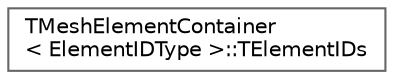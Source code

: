 digraph "Graphical Class Hierarchy"
{
 // INTERACTIVE_SVG=YES
 // LATEX_PDF_SIZE
  bgcolor="transparent";
  edge [fontname=Helvetica,fontsize=10,labelfontname=Helvetica,labelfontsize=10];
  node [fontname=Helvetica,fontsize=10,shape=box,height=0.2,width=0.4];
  rankdir="LR";
  Node0 [id="Node000000",label="TMeshElementContainer\l\< ElementIDType \>::TElementIDs",height=0.2,width=0.4,color="grey40", fillcolor="white", style="filled",URL="$d6/d09/classTMeshElementContainer_1_1TElementIDs.html",tooltip="This is a special type of iterator which returns successive IDs of valid elements,..."];
}
